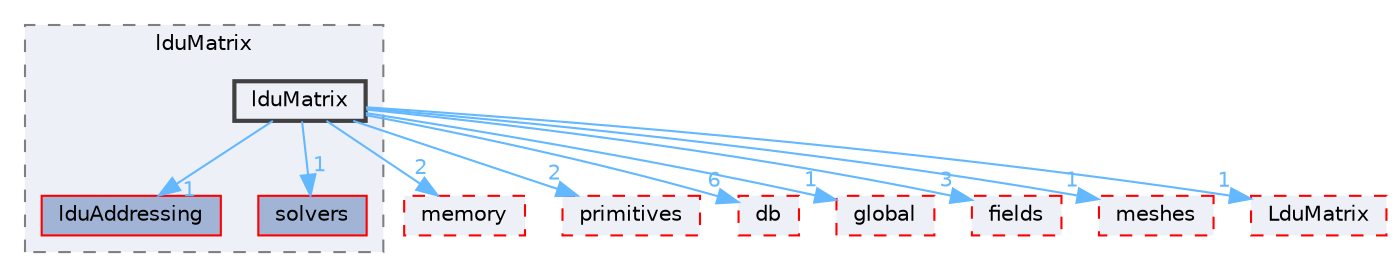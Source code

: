 digraph "src/OpenFOAM/matrices/lduMatrix/lduMatrix"
{
 // LATEX_PDF_SIZE
  bgcolor="transparent";
  edge [fontname=Helvetica,fontsize=10,labelfontname=Helvetica,labelfontsize=10];
  node [fontname=Helvetica,fontsize=10,shape=box,height=0.2,width=0.4];
  compound=true
  subgraph clusterdir_bce8a1f1efa9a7681b85c119e7b79042 {
    graph [ bgcolor="#edf0f7", pencolor="grey50", label="lduMatrix", fontname=Helvetica,fontsize=10 style="filled,dashed", URL="dir_bce8a1f1efa9a7681b85c119e7b79042.html",tooltip=""]
  dir_12547202c65033a69d4e18947f2fbe2a [label="lduAddressing", fillcolor="#a2b4d6", color="red", style="filled", URL="dir_12547202c65033a69d4e18947f2fbe2a.html",tooltip=""];
  dir_f03e085f4fe95c9b32f7b904515484f9 [label="solvers", fillcolor="#a2b4d6", color="red", style="filled", URL="dir_f03e085f4fe95c9b32f7b904515484f9.html",tooltip=""];
  dir_1ce70feb2b06c30ebd4091245573b99e [label="lduMatrix", fillcolor="#edf0f7", color="grey25", style="filled,bold", URL="dir_1ce70feb2b06c30ebd4091245573b99e.html",tooltip=""];
  }
  dir_385a22dcc2f7120acb0f1a7a832b3b8d [label="memory", fillcolor="#edf0f7", color="red", style="filled,dashed", URL="dir_385a22dcc2f7120acb0f1a7a832b3b8d.html",tooltip=""];
  dir_3e50f45338116b169052b428016851aa [label="primitives", fillcolor="#edf0f7", color="red", style="filled,dashed", URL="dir_3e50f45338116b169052b428016851aa.html",tooltip=""];
  dir_63c634f7a7cfd679ac26c67fb30fc32f [label="db", fillcolor="#edf0f7", color="red", style="filled,dashed", URL="dir_63c634f7a7cfd679ac26c67fb30fc32f.html",tooltip=""];
  dir_8583492183f4d27c76555f8f333dd07b [label="global", fillcolor="#edf0f7", color="red", style="filled,dashed", URL="dir_8583492183f4d27c76555f8f333dd07b.html",tooltip=""];
  dir_962442b8f989d5529fab5e0f0e4ffb74 [label="fields", fillcolor="#edf0f7", color="red", style="filled,dashed", URL="dir_962442b8f989d5529fab5e0f0e4ffb74.html",tooltip=""];
  dir_aa2423979fb45fc41c393a5db370ab21 [label="meshes", fillcolor="#edf0f7", color="red", style="filled,dashed", URL="dir_aa2423979fb45fc41c393a5db370ab21.html",tooltip=""];
  dir_ad1279e85697e0f0972e5fabfcfcce34 [label="LduMatrix", fillcolor="#edf0f7", color="red", style="filled,dashed", URL="dir_ad1279e85697e0f0972e5fabfcfcce34.html",tooltip=""];
  dir_1ce70feb2b06c30ebd4091245573b99e->dir_12547202c65033a69d4e18947f2fbe2a [headlabel="1", labeldistance=1.5 headhref="dir_002118_002109.html" href="dir_002118_002109.html" color="steelblue1" fontcolor="steelblue1"];
  dir_1ce70feb2b06c30ebd4091245573b99e->dir_385a22dcc2f7120acb0f1a7a832b3b8d [headlabel="2", labeldistance=1.5 headhref="dir_002118_002352.html" href="dir_002118_002352.html" color="steelblue1" fontcolor="steelblue1"];
  dir_1ce70feb2b06c30ebd4091245573b99e->dir_3e50f45338116b169052b428016851aa [headlabel="2", labeldistance=1.5 headhref="dir_002118_003069.html" href="dir_002118_003069.html" color="steelblue1" fontcolor="steelblue1"];
  dir_1ce70feb2b06c30ebd4091245573b99e->dir_63c634f7a7cfd679ac26c67fb30fc32f [headlabel="6", labeldistance=1.5 headhref="dir_002118_000817.html" href="dir_002118_000817.html" color="steelblue1" fontcolor="steelblue1"];
  dir_1ce70feb2b06c30ebd4091245573b99e->dir_8583492183f4d27c76555f8f333dd07b [headlabel="1", labeldistance=1.5 headhref="dir_002118_001645.html" href="dir_002118_001645.html" color="steelblue1" fontcolor="steelblue1"];
  dir_1ce70feb2b06c30ebd4091245573b99e->dir_962442b8f989d5529fab5e0f0e4ffb74 [headlabel="3", labeldistance=1.5 headhref="dir_002118_001335.html" href="dir_002118_001335.html" color="steelblue1" fontcolor="steelblue1"];
  dir_1ce70feb2b06c30ebd4091245573b99e->dir_aa2423979fb45fc41c393a5db370ab21 [headlabel="1", labeldistance=1.5 headhref="dir_002118_002368.html" href="dir_002118_002368.html" color="steelblue1" fontcolor="steelblue1"];
  dir_1ce70feb2b06c30ebd4091245573b99e->dir_ad1279e85697e0f0972e5fabfcfcce34 [headlabel="1", labeldistance=1.5 headhref="dir_002118_002117.html" href="dir_002118_002117.html" color="steelblue1" fontcolor="steelblue1"];
  dir_1ce70feb2b06c30ebd4091245573b99e->dir_f03e085f4fe95c9b32f7b904515484f9 [headlabel="1", labeldistance=1.5 headhref="dir_002118_003658.html" href="dir_002118_003658.html" color="steelblue1" fontcolor="steelblue1"];
}
